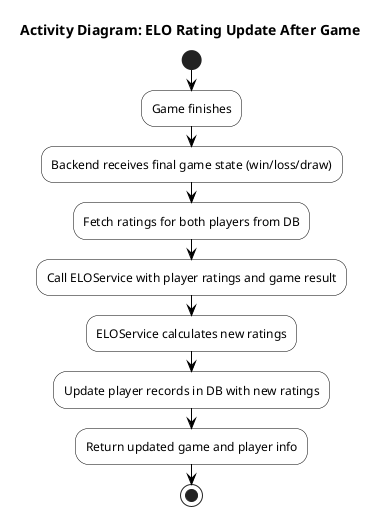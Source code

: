 @startuml
' skinparam to improve the look and feel
skinparam activity {
  BackgroundColor White
  ArrowColor Black
  BorderColor Black
  FontName sans-serif
}
skinparam shadowing false
skinparam monochrome true

title Activity Diagram: ELO Rating Update After Game

start
:Game finishes;
:Backend receives final game state (win/loss/draw);
:Fetch ratings for both players from DB;
:Call ELOService with player ratings and game result;
:ELOService calculates new ratings;
:Update player records in DB with new ratings;
:Return updated game and player info;
stop

@enduml 